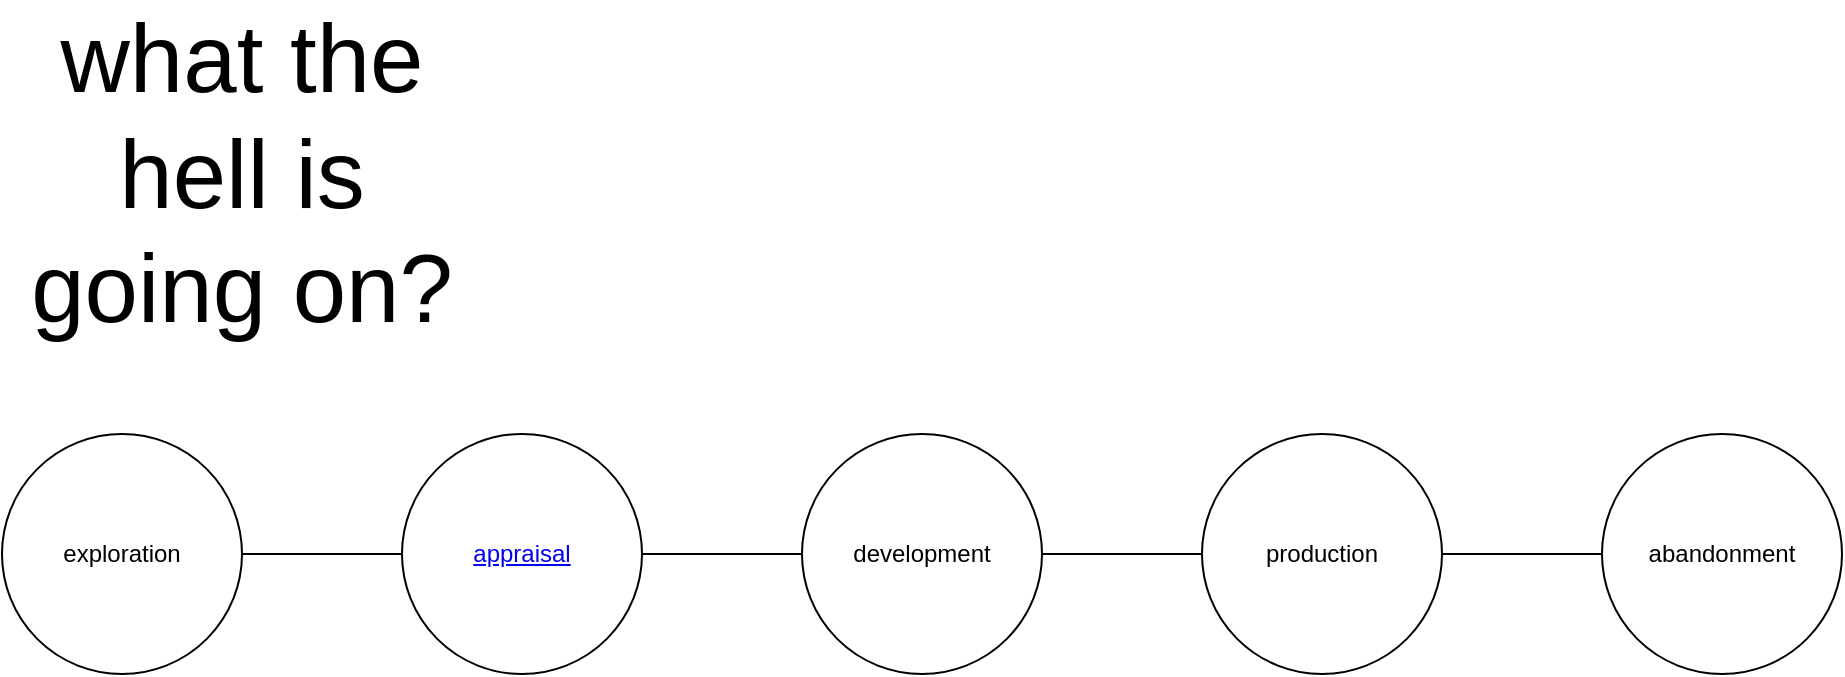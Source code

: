 <mxfile version="14.9.6" type="github" pages="4">
  <diagram id="Pvpobmbzh2nM3Fv29kAB" name="lifecycle">
    <mxGraphModel dx="1662" dy="457" grid="1" gridSize="10" guides="1" tooltips="1" connect="1" arrows="1" fold="1" page="1" pageScale="1" pageWidth="850" pageHeight="1100" math="0" shadow="0">
      <root>
        <mxCell id="0" />
        <mxCell id="1" parent="0" />
        <mxCell id="1_IHkE5HmCKYq4mj_cBk-1" value="" style="endArrow=none;html=1;" parent="1" edge="1">
          <mxGeometry width="50" height="50" relative="1" as="geometry">
            <mxPoint x="-400" y="520" as="sourcePoint" />
            <mxPoint x="480" y="520" as="targetPoint" />
          </mxGeometry>
        </mxCell>
        <mxCell id="1_IHkE5HmCKYq4mj_cBk-2" value="&lt;font data-font-src=&quot;https://fonts.googleapis.com/css?family=Reenie+Beanie&quot; style=&quot;font-size: 48px&quot; face=&quot;Helvetica&quot;&gt;what the hell is going on?&lt;/font&gt;" style="text;html=1;strokeColor=none;fillColor=none;align=center;verticalAlign=middle;whiteSpace=wrap;rounded=0;" parent="1" vertex="1">
          <mxGeometry x="-400" y="320" width="240" height="20" as="geometry" />
        </mxCell>
        <UserObject label="exploration" link="data:page/id,smIHWLjaHn_RYlz03nwy" id="1_IHkE5HmCKYq4mj_cBk-3">
          <mxCell style="ellipse;whiteSpace=wrap;html=1;aspect=fixed;" parent="1" vertex="1">
            <mxGeometry x="-400" y="460" width="120" height="120" as="geometry" />
          </mxCell>
        </UserObject>
        <mxCell id="Lmy2bgcgnNoxKCtMxb7l-1" value="&lt;a href=&quot;data:page/id,Qf79vvp_5yIbWEqe6FPg&quot;&gt;appraisal&lt;/a&gt;" style="ellipse;whiteSpace=wrap;html=1;aspect=fixed;" parent="1" vertex="1">
          <mxGeometry x="-200" y="460" width="120" height="120" as="geometry" />
        </mxCell>
        <mxCell id="Lmy2bgcgnNoxKCtMxb7l-2" value="&lt;div&gt;development&lt;/div&gt;" style="ellipse;whiteSpace=wrap;html=1;aspect=fixed;" parent="1" vertex="1">
          <mxGeometry y="460" width="120" height="120" as="geometry" />
        </mxCell>
        <mxCell id="Lmy2bgcgnNoxKCtMxb7l-3" value="production" style="ellipse;whiteSpace=wrap;html=1;aspect=fixed;" parent="1" vertex="1">
          <mxGeometry x="200" y="460" width="120" height="120" as="geometry" />
        </mxCell>
        <mxCell id="Lmy2bgcgnNoxKCtMxb7l-4" value="abandonment" style="ellipse;whiteSpace=wrap;html=1;aspect=fixed;" parent="1" vertex="1">
          <mxGeometry x="400" y="460" width="120" height="120" as="geometry" />
        </mxCell>
      </root>
    </mxGraphModel>
  </diagram>
  <diagram id="smIHWLjaHn_RYlz03nwy" name="exploration">
    <mxGraphModel dx="955" dy="538" grid="1" gridSize="10" guides="1" tooltips="1" connect="1" arrows="1" fold="1" page="1" pageScale="1" pageWidth="827" pageHeight="1169" math="0" shadow="0">
      <root>
        <mxCell id="zuzRcQpiHl5QbEve7gPu-0" />
        <mxCell id="zuzRcQpiHl5QbEve7gPu-1" parent="zuzRcQpiHl5QbEve7gPu-0" />
        <mxCell id="Pq3hefjz2cM60JK0ZfX_-0" value="&lt;font style=&quot;font-size: 48px&quot;&gt;let&#39;s explore the &quot;hell thing&quot;!&lt;br&gt;&lt;/font&gt;" style="text;html=1;strokeColor=none;fillColor=none;align=center;verticalAlign=middle;whiteSpace=wrap;rounded=0;" parent="zuzRcQpiHl5QbEve7gPu-1" vertex="1">
          <mxGeometry x="20" y="50" width="300" height="120" as="geometry" />
        </mxCell>
        <mxCell id="Pq3hefjz2cM60JK0ZfX_-15" style="edgeStyle=orthogonalEdgeStyle;rounded=0;orthogonalLoop=1;jettySize=auto;html=1;dashed=1;fillColor=#dae8fc;strokeColor=#6c8ebf;" parent="zuzRcQpiHl5QbEve7gPu-1" source="Pq3hefjz2cM60JK0ZfX_-2" edge="1">
          <mxGeometry relative="1" as="geometry">
            <mxPoint x="810" y="390" as="targetPoint" />
          </mxGeometry>
        </mxCell>
        <mxCell id="Pq3hefjz2cM60JK0ZfX_-2" value="exploration" style="ellipse;whiteSpace=wrap;html=1;aspect=fixed;fillColor=#f8cecc;strokeColor=#b85450;" parent="zuzRcQpiHl5QbEve7gPu-1" vertex="1">
          <mxGeometry x="110" y="320" width="140" height="140" as="geometry" />
        </mxCell>
        <mxCell id="Pq3hefjz2cM60JK0ZfX_-3" value="" style="curved=1;endArrow=classic;html=1;exitX=1;exitY=0.5;exitDx=0;exitDy=0;fillColor=#f8cecc;strokeColor=#b85450;" parent="zuzRcQpiHl5QbEve7gPu-1" source="Pq3hefjz2cM60JK0ZfX_-2" edge="1">
          <mxGeometry width="50" height="50" relative="1" as="geometry">
            <mxPoint x="210" y="420" as="sourcePoint" />
            <mxPoint x="380" y="290" as="targetPoint" />
            <Array as="points">
              <mxPoint x="270" y="330" />
              <mxPoint x="300" y="300" />
              <mxPoint x="340" y="290" />
            </Array>
          </mxGeometry>
        </mxCell>
        <mxCell id="Pq3hefjz2cM60JK0ZfX_-9" style="edgeStyle=orthogonalEdgeStyle;rounded=0;orthogonalLoop=1;jettySize=auto;html=1;exitX=0.5;exitY=0;exitDx=0;exitDy=0;fillColor=#f8cecc;strokeColor=#b85450;" parent="zuzRcQpiHl5QbEve7gPu-1" source="Pq3hefjz2cM60JK0ZfX_-5" edge="1">
          <mxGeometry relative="1" as="geometry">
            <mxPoint x="459.706" y="160" as="targetPoint" />
          </mxGeometry>
        </mxCell>
        <mxCell id="Pq3hefjz2cM60JK0ZfX_-5" value="discovers all &lt;strike&gt;shit things&lt;/strike&gt; i mean hydrocarbon sources using &lt;strike&gt;damn&lt;/strike&gt; seismic tools (or anything else). " style="ellipse;whiteSpace=wrap;html=1;aspect=fixed;fillColor=#f8cecc;strokeColor=#b85450;" parent="zuzRcQpiHl5QbEve7gPu-1" vertex="1">
          <mxGeometry x="380" y="200" width="160" height="160" as="geometry" />
        </mxCell>
        <mxCell id="Pq3hefjz2cM60JK0ZfX_-6" value="" style="curved=1;endArrow=classic;html=1;exitX=0.5;exitY=1;exitDx=0;exitDy=0;fillColor=#d5e8d4;strokeColor=#82b366;" parent="zuzRcQpiHl5QbEve7gPu-1" source="Pq3hefjz2cM60JK0ZfX_-2" edge="1">
          <mxGeometry width="50" height="50" relative="1" as="geometry">
            <mxPoint x="360" y="390" as="sourcePoint" />
            <mxPoint x="340" y="470" as="targetPoint" />
            <Array as="points">
              <mxPoint x="240" y="500" />
              <mxPoint x="290" y="410" />
            </Array>
          </mxGeometry>
        </mxCell>
        <mxCell id="Pq3hefjz2cM60JK0ZfX_-7" value="&lt;b&gt;some resource(s)&lt;/b&gt;:&lt;br&gt;&lt;a href=&quot;http://www.reportingoilandgas.org/the-exploration-and-production-life-cycle-of-oil-and-gas/&quot;&gt;http://www.reportingoilandgas.org/the-exploration-and-production-life-cycle-of-oil-and-gas/&lt;/a&gt;" style="text;html=1;strokeColor=none;fillColor=none;align=center;verticalAlign=middle;whiteSpace=wrap;rounded=0;" parent="zuzRcQpiHl5QbEve7gPu-1" vertex="1">
          <mxGeometry x="530" y="20" width="280" height="60" as="geometry" />
        </mxCell>
        <mxCell id="Pq3hefjz2cM60JK0ZfX_-10" value="&lt;ul&gt;&lt;li&gt;drilling&lt;/li&gt;&lt;li&gt;seismic&lt;/li&gt;&lt;/ul&gt;" style="text;html=1;strokeColor=#b85450;fillColor=#f8cecc;align=center;verticalAlign=middle;whiteSpace=wrap;rounded=0;" parent="zuzRcQpiHl5QbEve7gPu-1" vertex="1">
          <mxGeometry x="405" y="130" width="70" height="20" as="geometry" />
        </mxCell>
        <mxCell id="Pq3hefjz2cM60JK0ZfX_-11" value="collect tons of damn cores and fluid information to get:" style="ellipse;whiteSpace=wrap;html=1;aspect=fixed;fillColor=#d5e8d4;strokeColor=#82b366;" parent="zuzRcQpiHl5QbEve7gPu-1" vertex="1">
          <mxGeometry x="320" y="450" width="130" height="130" as="geometry" />
        </mxCell>
        <mxCell id="Pq3hefjz2cM60JK0ZfX_-12" value="" style="endArrow=classic;html=1;exitX=0.5;exitY=1;exitDx=0;exitDy=0;" parent="zuzRcQpiHl5QbEve7gPu-1" source="Pq3hefjz2cM60JK0ZfX_-11" edge="1">
          <mxGeometry width="50" height="50" relative="1" as="geometry">
            <mxPoint x="200" y="480" as="sourcePoint" />
            <mxPoint x="385" y="620" as="targetPoint" />
          </mxGeometry>
        </mxCell>
        <mxCell id="Pq3hefjz2cM60JK0ZfX_-13" value="&lt;ul&gt;&lt;li&gt;is hydrocarbon exists&lt;/li&gt;&lt;li&gt;how many&lt;/li&gt;&lt;li&gt;geography terrain&lt;/li&gt;&lt;li&gt;safety induction&lt;/li&gt;&lt;li&gt;depth area&lt;br&gt;&lt;/li&gt;&lt;/ul&gt;" style="text;whiteSpace=wrap;html=1;fillColor=#d5e8d4;strokeColor=#82b366;" parent="zuzRcQpiHl5QbEve7gPu-1" vertex="1">
          <mxGeometry x="340" y="610" width="180" height="100" as="geometry" />
        </mxCell>
        <mxCell id="Pq3hefjz2cM60JK0ZfX_-23" value="&lt;div&gt;if exploration success&lt;/div&gt;" style="rounded=0;whiteSpace=wrap;html=1;" parent="zuzRcQpiHl5QbEve7gPu-1" vertex="1">
          <mxGeometry x="540" y="365" width="110" height="50" as="geometry" />
        </mxCell>
        <mxCell id="Pq3hefjz2cM60JK0ZfX_-25" value="&lt;div&gt;appraisal&lt;/div&gt;&lt;div&gt;process&lt;br&gt;&lt;/div&gt;" style="text;html=1;strokeColor=none;fillColor=none;align=center;verticalAlign=middle;whiteSpace=wrap;rounded=0;portConstraintRotation=0;rotation=45;" parent="zuzRcQpiHl5QbEve7gPu-1" vertex="1">
          <mxGeometry x="740" y="380" width="40" height="20" as="geometry" />
        </mxCell>
        <mxCell id="Pq3hefjz2cM60JK0ZfX_-32" value="&lt;div align=&quot;left&quot;&gt;&lt;font style=&quot;font-size: 36px&quot;&gt;topics related&lt;/font&gt;&lt;/div&gt;&lt;div style=&quot;font-size: 20px&quot; align=&quot;left&quot;&gt;&lt;ul&gt;&lt;li&gt;petrophysics&lt;/li&gt;&lt;li&gt;well-log analysis&lt;/li&gt;&lt;li&gt;geophysics and geosciences&lt;br&gt;&lt;/li&gt;&lt;/ul&gt;&lt;/div&gt;" style="text;html=1;strokeColor=none;fillColor=none;align=left;verticalAlign=middle;whiteSpace=wrap;rounded=0;" parent="zuzRcQpiHl5QbEve7gPu-1" vertex="1">
          <mxGeometry x="10" y="1026" width="240" height="130" as="geometry" />
        </mxCell>
        <mxCell id="nFTvtgkI1hbA1KfN2xV2-0" value="me start here" style="shape=umlActor;verticalLabelPosition=bottom;verticalAlign=top;html=1;outlineConnect=0;" vertex="1" parent="zuzRcQpiHl5QbEve7gPu-1">
          <mxGeometry x="165" y="260" width="30" height="60" as="geometry" />
        </mxCell>
      </root>
    </mxGraphModel>
  </diagram>
  <diagram name="appraisal" id="Qf79vvp_5yIbWEqe6FPg">
    <mxGraphModel dx="812" dy="457" grid="1" gridSize="10" guides="1" tooltips="1" connect="1" arrows="1" fold="1" page="1" pageScale="1" pageWidth="827" pageHeight="1169" math="0" shadow="0">
      <root>
        <mxCell id="KQlcqz2PAuTx5XSDL1JW-0" />
        <mxCell id="KQlcqz2PAuTx5XSDL1JW-1" parent="KQlcqz2PAuTx5XSDL1JW-0" />
        <mxCell id="KQlcqz2PAuTx5XSDL1JW-2" value="&lt;font style=&quot;font-size: 48px&quot;&gt;have more data for make consider :v&lt;br&gt;&lt;/font&gt;" style="text;html=1;strokeColor=none;fillColor=none;align=center;verticalAlign=middle;whiteSpace=wrap;rounded=0;" parent="KQlcqz2PAuTx5XSDL1JW-1" vertex="1">
          <mxGeometry x="20" y="50" width="300" height="120" as="geometry" />
        </mxCell>
        <mxCell id="KQlcqz2PAuTx5XSDL1JW-3" style="edgeStyle=orthogonalEdgeStyle;rounded=0;orthogonalLoop=1;jettySize=auto;html=1;dashed=1;fillColor=#d5e8d4;strokeColor=#82b366;" parent="KQlcqz2PAuTx5XSDL1JW-1" source="KQlcqz2PAuTx5XSDL1JW-4" edge="1">
          <mxGeometry relative="1" as="geometry">
            <mxPoint x="810" y="390" as="targetPoint" />
          </mxGeometry>
        </mxCell>
        <mxCell id="KQlcqz2PAuTx5XSDL1JW-4" value="appraisal" style="ellipse;whiteSpace=wrap;html=1;aspect=fixed;fillColor=#dae8fc;strokeColor=#6c8ebf;" parent="KQlcqz2PAuTx5XSDL1JW-1" vertex="1">
          <mxGeometry x="110" y="320" width="140" height="140" as="geometry" />
        </mxCell>
        <mxCell id="KQlcqz2PAuTx5XSDL1JW-5" value="" style="curved=1;endArrow=classic;html=1;exitX=1;exitY=0.5;exitDx=0;exitDy=0;fillColor=#dae8fc;strokeColor=#6c8ebf;" parent="KQlcqz2PAuTx5XSDL1JW-1" source="KQlcqz2PAuTx5XSDL1JW-4" edge="1">
          <mxGeometry width="50" height="50" relative="1" as="geometry">
            <mxPoint x="210" y="420" as="sourcePoint" />
            <mxPoint x="380" y="290" as="targetPoint" />
            <Array as="points">
              <mxPoint x="270" y="330" />
              <mxPoint x="300" y="300" />
              <mxPoint x="340" y="290" />
            </Array>
          </mxGeometry>
        </mxCell>
        <mxCell id="KQlcqz2PAuTx5XSDL1JW-6" style="edgeStyle=orthogonalEdgeStyle;rounded=0;orthogonalLoop=1;jettySize=auto;html=1;exitX=0.5;exitY=0;exitDx=0;exitDy=0;fillColor=#f8cecc;strokeColor=#b85450;" parent="KQlcqz2PAuTx5XSDL1JW-1" source="KQlcqz2PAuTx5XSDL1JW-7" edge="1">
          <mxGeometry relative="1" as="geometry">
            <mxPoint x="459.706" y="160" as="targetPoint" />
          </mxGeometry>
        </mxCell>
        <mxCell id="KQlcqz2PAuTx5XSDL1JW-7" value="reduce uncertainty about the size of the oil or gas field and its properties" style="ellipse;whiteSpace=wrap;html=1;aspect=fixed;fillColor=#dae8fc;strokeColor=#6c8ebf;" parent="KQlcqz2PAuTx5XSDL1JW-1" vertex="1">
          <mxGeometry x="380" y="200" width="160" height="160" as="geometry" />
        </mxCell>
        <mxCell id="KQlcqz2PAuTx5XSDL1JW-8" value="" style="curved=1;endArrow=classic;html=1;exitX=0.5;exitY=1;exitDx=0;exitDy=0;fillColor=#d5e8d4;strokeColor=#82b366;" parent="KQlcqz2PAuTx5XSDL1JW-1" source="KQlcqz2PAuTx5XSDL1JW-4" edge="1">
          <mxGeometry width="50" height="50" relative="1" as="geometry">
            <mxPoint x="360" y="390" as="sourcePoint" />
            <mxPoint x="340" y="470" as="targetPoint" />
            <Array as="points">
              <mxPoint x="240" y="500" />
              <mxPoint x="290" y="410" />
            </Array>
          </mxGeometry>
        </mxCell>
        <mxCell id="KQlcqz2PAuTx5XSDL1JW-9" value="&lt;b&gt;some resource(s)&lt;/b&gt;:&lt;br&gt;&lt;a href=&quot;http://www.reportingoilandgas.org/the-exploration-and-production-life-cycle-of-oil-and-gas/&quot;&gt;http://www.reportingoilandgas.org/the-exploration-and-production-life-cycle-of-oil-and-gas/&lt;/a&gt;" style="text;html=1;strokeColor=none;fillColor=none;align=center;verticalAlign=middle;whiteSpace=wrap;rounded=0;" parent="KQlcqz2PAuTx5XSDL1JW-1" vertex="1">
          <mxGeometry x="530" y="20" width="280" height="60" as="geometry" />
        </mxCell>
        <mxCell id="KQlcqz2PAuTx5XSDL1JW-10" value="&lt;ul&gt;&lt;li&gt;drilling&lt;/li&gt;&lt;li&gt;seismic&lt;/li&gt;&lt;/ul&gt;" style="text;html=1;strokeColor=#6c8ebf;fillColor=#dae8fc;align=center;verticalAlign=middle;whiteSpace=wrap;rounded=0;" parent="KQlcqz2PAuTx5XSDL1JW-1" vertex="1">
          <mxGeometry x="407.5" y="110" width="105" height="50" as="geometry" />
        </mxCell>
        <mxCell id="KQlcqz2PAuTx5XSDL1JW-11" value="collect tons of damn core and fluid information (yeah, still...)" style="ellipse;whiteSpace=wrap;html=1;aspect=fixed;fillColor=#d5e8d4;strokeColor=#82b366;" parent="KQlcqz2PAuTx5XSDL1JW-1" vertex="1">
          <mxGeometry x="320" y="450" width="130" height="130" as="geometry" />
        </mxCell>
        <mxCell id="KQlcqz2PAuTx5XSDL1JW-12" value="" style="endArrow=classic;html=1;exitX=0.5;exitY=1;exitDx=0;exitDy=0;" parent="KQlcqz2PAuTx5XSDL1JW-1" source="KQlcqz2PAuTx5XSDL1JW-11" edge="1">
          <mxGeometry width="50" height="50" relative="1" as="geometry">
            <mxPoint x="200" y="480" as="sourcePoint" />
            <mxPoint x="385" y="620" as="targetPoint" />
          </mxGeometry>
        </mxCell>
        <mxCell id="KQlcqz2PAuTx5XSDL1JW-13" value="&lt;ul&gt;&lt;li&gt;is hydrocarbon exists&lt;/li&gt;&lt;li&gt;how many&lt;/li&gt;&lt;li&gt;geography terrain&lt;/li&gt;&lt;li&gt;safety induction&lt;/li&gt;&lt;li&gt;depth area&lt;br&gt;&lt;/li&gt;&lt;/ul&gt;" style="text;whiteSpace=wrap;html=1;fillColor=#d5e8d4;strokeColor=#82b366;" parent="KQlcqz2PAuTx5XSDL1JW-1" vertex="1">
          <mxGeometry x="340" y="610" width="180" height="100" as="geometry" />
        </mxCell>
        <mxCell id="KQlcqz2PAuTx5XSDL1JW-14" value="appraisal finished and success" style="rounded=0;whiteSpace=wrap;html=1;" parent="KQlcqz2PAuTx5XSDL1JW-1" vertex="1">
          <mxGeometry x="540" y="365" width="110" height="50" as="geometry" />
        </mxCell>
        <mxCell id="KQlcqz2PAuTx5XSDL1JW-15" value="development&lt;div&gt;process&lt;br&gt;&lt;/div&gt;" style="text;html=1;strokeColor=none;fillColor=none;align=center;verticalAlign=middle;whiteSpace=wrap;rounded=0;portConstraintRotation=0;rotation=45;" parent="KQlcqz2PAuTx5XSDL1JW-1" vertex="1">
          <mxGeometry x="740" y="380" width="40" height="20" as="geometry" />
        </mxCell>
        <mxCell id="KQlcqz2PAuTx5XSDL1JW-16" value="&lt;div align=&quot;left&quot;&gt;&lt;font style=&quot;font-size: 36px&quot;&gt;topics related&lt;/font&gt;&lt;/div&gt;&lt;div style=&quot;font-size: 20px&quot; align=&quot;left&quot;&gt;&lt;ul&gt;&lt;li&gt;petrophysics&lt;/li&gt;&lt;li&gt;well-log analysis&lt;/li&gt;&lt;li&gt;reservoir engineering&lt;br&gt;&lt;/li&gt;&lt;/ul&gt;&lt;/div&gt;" style="text;html=1;strokeColor=none;fillColor=none;align=left;verticalAlign=middle;whiteSpace=wrap;rounded=0;" parent="KQlcqz2PAuTx5XSDL1JW-1" vertex="1">
          <mxGeometry x="10" y="1026" width="240" height="130" as="geometry" />
        </mxCell>
        <mxCell id="KQlcqz2PAuTx5XSDL1JW-17" value="" style="endArrow=blockThin;dashed=1;html=1;strokeWidth=1;endFill=1;fillColor=#dae8fc;strokeColor=#6c8ebf;rounded=0;" parent="KQlcqz2PAuTx5XSDL1JW-1" edge="1">
          <mxGeometry width="50" height="50" relative="1" as="geometry">
            <mxPoint x="10" y="390" as="sourcePoint" />
            <mxPoint x="110" y="390" as="targetPoint" />
          </mxGeometry>
        </mxCell>
        <mxCell id="KQlcqz2PAuTx5XSDL1JW-23" value="" style="curved=1;endArrow=classic;html=1;dashed=1;strokeWidth=1;exitX=0;exitY=1;exitDx=0;exitDy=0;fillColor=#ffe6cc;strokeColor=#d79b00;" parent="KQlcqz2PAuTx5XSDL1JW-1" source="KQlcqz2PAuTx5XSDL1JW-4" edge="1">
          <mxGeometry width="50" height="50" relative="1" as="geometry">
            <mxPoint x="300" y="540" as="sourcePoint" />
            <mxPoint x="110" y="580" as="targetPoint" />
            <Array as="points">
              <mxPoint x="70" y="500" />
              <mxPoint x="140" y="510" />
            </Array>
          </mxGeometry>
        </mxCell>
        <mxCell id="KQlcqz2PAuTx5XSDL1JW-27" value="do more &lt;strike&gt;shits of&lt;/strike&gt; seismic surveys" style="ellipse;whiteSpace=wrap;html=1;aspect=fixed;fillColor=#ffe6cc;strokeColor=#d79b00;" parent="KQlcqz2PAuTx5XSDL1JW-1" vertex="1">
          <mxGeometry x="40" y="580" width="130" height="130" as="geometry" />
        </mxCell>
        <mxCell id="KQlcqz2PAuTx5XSDL1JW-28" value="" style="endArrow=classic;html=1;strokeWidth=1;fillColor=#ffe6cc;strokeColor=#d79b00;" parent="KQlcqz2PAuTx5XSDL1JW-1" edge="1">
          <mxGeometry width="50" height="50" relative="1" as="geometry">
            <mxPoint x="110" y="710" as="sourcePoint" />
            <mxPoint x="110" y="750" as="targetPoint" />
          </mxGeometry>
        </mxCell>
        <mxCell id="KQlcqz2PAuTx5XSDL1JW-29" value="- how much, how fast of fluid flow" style="text;html=1;strokeColor=#d79b00;fillColor=#ffe6cc;align=left;verticalAlign=middle;whiteSpace=wrap;rounded=0;" parent="KQlcqz2PAuTx5XSDL1JW-1" vertex="1">
          <mxGeometry x="40" y="760" width="220" height="20" as="geometry" />
        </mxCell>
      </root>
    </mxGraphModel>
  </diagram>
  <diagram name="development" id="Q00Oie9TK2gWPec9SLbd">
    <mxGraphModel dx="812" dy="457" grid="1" gridSize="10" guides="1" tooltips="1" connect="1" arrows="1" fold="1" page="1" pageScale="1" pageWidth="827" pageHeight="1169" math="0" shadow="0">
      <root>
        <mxCell id="qh9V94PyPpOeahFQK5wv-0" />
        <mxCell id="qh9V94PyPpOeahFQK5wv-1" parent="qh9V94PyPpOeahFQK5wv-0" />
        <mxCell id="qh9V94PyPpOeahFQK5wv-2" value="&lt;font style=&quot;font-size: 48px&quot;&gt;build our &quot;damn tower&quot;&lt;br&gt;&lt;/font&gt;&lt;span style=&quot;white-space: pre&quot;&gt; &lt;/span&gt;" style="text;html=1;strokeColor=none;fillColor=none;align=center;verticalAlign=middle;whiteSpace=wrap;rounded=0;" parent="qh9V94PyPpOeahFQK5wv-1" vertex="1">
          <mxGeometry x="20" y="50" width="300" height="120" as="geometry" />
        </mxCell>
        <mxCell id="qh9V94PyPpOeahFQK5wv-3" style="edgeStyle=orthogonalEdgeStyle;rounded=0;orthogonalLoop=1;jettySize=auto;html=1;dashed=1;fillColor=#d5e8d4;strokeColor=#82b366;" parent="qh9V94PyPpOeahFQK5wv-1" source="qh9V94PyPpOeahFQK5wv-4" edge="1">
          <mxGeometry relative="1" as="geometry">
            <mxPoint x="810" y="390" as="targetPoint" />
          </mxGeometry>
        </mxCell>
        <mxCell id="qh9V94PyPpOeahFQK5wv-4" value="development" style="ellipse;whiteSpace=wrap;html=1;aspect=fixed;fillColor=#dae8fc;strokeColor=#6c8ebf;" parent="qh9V94PyPpOeahFQK5wv-1" vertex="1">
          <mxGeometry x="430" y="270" width="140" height="140" as="geometry" />
        </mxCell>
        <mxCell id="qh9V94PyPpOeahFQK5wv-5" value="" style="curved=1;endArrow=classic;html=1;exitX=1;exitY=0.5;exitDx=0;exitDy=0;fillColor=#dae8fc;strokeColor=#6c8ebf;entryX=0;entryY=0.5;entryDx=0;entryDy=0;" parent="qh9V94PyPpOeahFQK5wv-1" source="qh9V94PyPpOeahFQK5wv-4" target="qh9V94PyPpOeahFQK5wv-7" edge="1">
          <mxGeometry width="50" height="50" relative="1" as="geometry">
            <mxPoint x="210" y="420" as="sourcePoint" />
            <mxPoint x="380" y="290" as="targetPoint" />
            <Array as="points">
              <mxPoint x="270" y="330" />
              <mxPoint x="300" y="300" />
              <mxPoint x="340" y="290" />
            </Array>
          </mxGeometry>
        </mxCell>
        <mxCell id="qh9V94PyPpOeahFQK5wv-6" style="edgeStyle=orthogonalEdgeStyle;rounded=0;orthogonalLoop=1;jettySize=auto;html=1;exitX=0.5;exitY=0;exitDx=0;exitDy=0;fillColor=#f8cecc;strokeColor=#b85450;" parent="qh9V94PyPpOeahFQK5wv-1" source="qh9V94PyPpOeahFQK5wv-7" edge="1">
          <mxGeometry relative="1" as="geometry">
            <mxPoint x="459.706" y="160" as="targetPoint" />
          </mxGeometry>
        </mxCell>
        <mxCell id="qh9V94PyPpOeahFQK5wv-7" value="reduce uncertainty about the size of the oil or gas field and its properties" style="ellipse;whiteSpace=wrap;html=1;aspect=fixed;fillColor=#dae8fc;strokeColor=#6c8ebf;" parent="qh9V94PyPpOeahFQK5wv-1" vertex="1">
          <mxGeometry x="590" y="130" width="160" height="160" as="geometry" />
        </mxCell>
        <mxCell id="qh9V94PyPpOeahFQK5wv-8" value="" style="curved=1;endArrow=classic;html=1;exitX=0.5;exitY=1;exitDx=0;exitDy=0;fillColor=#d5e8d4;strokeColor=#82b366;" parent="qh9V94PyPpOeahFQK5wv-1" source="qh9V94PyPpOeahFQK5wv-4" edge="1">
          <mxGeometry width="50" height="50" relative="1" as="geometry">
            <mxPoint x="360" y="390" as="sourcePoint" />
            <mxPoint x="340" y="470" as="targetPoint" />
            <Array as="points">
              <mxPoint x="240" y="500" />
              <mxPoint x="290" y="410" />
            </Array>
          </mxGeometry>
        </mxCell>
        <mxCell id="qh9V94PyPpOeahFQK5wv-9" value="&lt;b&gt;some resource(s)&lt;/b&gt;:&lt;br&gt;&lt;a href=&quot;http://www.reportingoilandgas.org/the-exploration-and-production-life-cycle-of-oil-and-gas/&quot;&gt;http://www.reportingoilandgas.org/the-exploration-and-production-life-cycle-of-oil-and-gas/&lt;/a&gt;" style="text;html=1;strokeColor=none;fillColor=none;align=center;verticalAlign=middle;whiteSpace=wrap;rounded=0;" parent="qh9V94PyPpOeahFQK5wv-1" vertex="1">
          <mxGeometry x="530" y="20" width="280" height="60" as="geometry" />
        </mxCell>
        <mxCell id="qh9V94PyPpOeahFQK5wv-10" value="&lt;ul&gt;&lt;li&gt;drilling&lt;/li&gt;&lt;li&gt;seismic&lt;/li&gt;&lt;/ul&gt;" style="text;html=1;strokeColor=#6c8ebf;fillColor=#dae8fc;align=center;verticalAlign=middle;whiteSpace=wrap;rounded=0;" parent="qh9V94PyPpOeahFQK5wv-1" vertex="1">
          <mxGeometry x="407.5" y="110" width="105" height="50" as="geometry" />
        </mxCell>
        <mxCell id="qh9V94PyPpOeahFQK5wv-11" value="collect tons of damn core and fluid information (yeah, still...)" style="ellipse;whiteSpace=wrap;html=1;aspect=fixed;fillColor=#d5e8d4;strokeColor=#82b366;" parent="qh9V94PyPpOeahFQK5wv-1" vertex="1">
          <mxGeometry x="320" y="450" width="130" height="130" as="geometry" />
        </mxCell>
        <mxCell id="qh9V94PyPpOeahFQK5wv-12" value="" style="endArrow=classic;html=1;exitX=0.5;exitY=1;exitDx=0;exitDy=0;" parent="qh9V94PyPpOeahFQK5wv-1" source="qh9V94PyPpOeahFQK5wv-11" edge="1">
          <mxGeometry width="50" height="50" relative="1" as="geometry">
            <mxPoint x="200" y="480" as="sourcePoint" />
            <mxPoint x="385" y="620" as="targetPoint" />
          </mxGeometry>
        </mxCell>
        <mxCell id="qh9V94PyPpOeahFQK5wv-13" value="&lt;ul&gt;&lt;li&gt;is hydrocarbon exists&lt;/li&gt;&lt;li&gt;how many&lt;/li&gt;&lt;li&gt;geography terrain&lt;/li&gt;&lt;li&gt;safety induction&lt;/li&gt;&lt;li&gt;depth area&lt;br&gt;&lt;/li&gt;&lt;/ul&gt;" style="text;whiteSpace=wrap;html=1;fillColor=#d5e8d4;strokeColor=#82b366;" parent="qh9V94PyPpOeahFQK5wv-1" vertex="1">
          <mxGeometry x="340" y="610" width="180" height="100" as="geometry" />
        </mxCell>
        <mxCell id="qh9V94PyPpOeahFQK5wv-14" value="appraisal finished and success" style="rounded=0;whiteSpace=wrap;html=1;" parent="qh9V94PyPpOeahFQK5wv-1" vertex="1">
          <mxGeometry x="540" y="365" width="110" height="50" as="geometry" />
        </mxCell>
        <mxCell id="qh9V94PyPpOeahFQK5wv-15" value="development&lt;div&gt;process&lt;br&gt;&lt;/div&gt;" style="text;html=1;strokeColor=none;fillColor=none;align=center;verticalAlign=middle;whiteSpace=wrap;rounded=0;portConstraintRotation=0;rotation=45;" parent="qh9V94PyPpOeahFQK5wv-1" vertex="1">
          <mxGeometry x="740" y="380" width="40" height="20" as="geometry" />
        </mxCell>
        <mxCell id="qh9V94PyPpOeahFQK5wv-16" value="&lt;div align=&quot;left&quot;&gt;&lt;font style=&quot;font-size: 36px&quot;&gt;topics related&lt;/font&gt;&lt;/div&gt;&lt;div style=&quot;font-size: 20px&quot; align=&quot;left&quot;&gt;&lt;ul&gt;&lt;li&gt;petrophysics&lt;/li&gt;&lt;li&gt;well-log analysis&lt;/li&gt;&lt;li&gt;reservoir engineering&lt;br&gt;&lt;/li&gt;&lt;/ul&gt;&lt;/div&gt;" style="text;html=1;strokeColor=none;fillColor=none;align=left;verticalAlign=middle;whiteSpace=wrap;rounded=0;" parent="qh9V94PyPpOeahFQK5wv-1" vertex="1">
          <mxGeometry x="10" y="1026" width="240" height="130" as="geometry" />
        </mxCell>
        <mxCell id="qh9V94PyPpOeahFQK5wv-17" value="" style="endArrow=blockThin;dashed=1;html=1;strokeWidth=1;endFill=1;fillColor=#dae8fc;strokeColor=#6c8ebf;rounded=0;" parent="qh9V94PyPpOeahFQK5wv-1" edge="1">
          <mxGeometry width="50" height="50" relative="1" as="geometry">
            <mxPoint x="10" y="390" as="sourcePoint" />
            <mxPoint x="110" y="390" as="targetPoint" />
          </mxGeometry>
        </mxCell>
        <mxCell id="qh9V94PyPpOeahFQK5wv-18" value="" style="curved=1;endArrow=classic;html=1;dashed=1;strokeWidth=1;exitX=0;exitY=1;exitDx=0;exitDy=0;fillColor=#ffe6cc;strokeColor=#d79b00;" parent="qh9V94PyPpOeahFQK5wv-1" source="qh9V94PyPpOeahFQK5wv-4" edge="1">
          <mxGeometry width="50" height="50" relative="1" as="geometry">
            <mxPoint x="300" y="540" as="sourcePoint" />
            <mxPoint x="110" y="580" as="targetPoint" />
            <Array as="points">
              <mxPoint x="70" y="500" />
              <mxPoint x="140" y="510" />
            </Array>
          </mxGeometry>
        </mxCell>
        <mxCell id="qh9V94PyPpOeahFQK5wv-19" value="do more &lt;strike&gt;shits of&lt;/strike&gt; seismic surveys" style="ellipse;whiteSpace=wrap;html=1;aspect=fixed;fillColor=#ffe6cc;strokeColor=#d79b00;" parent="qh9V94PyPpOeahFQK5wv-1" vertex="1">
          <mxGeometry x="40" y="580" width="130" height="130" as="geometry" />
        </mxCell>
        <mxCell id="qh9V94PyPpOeahFQK5wv-20" value="" style="endArrow=classic;html=1;strokeWidth=1;fillColor=#ffe6cc;strokeColor=#d79b00;" parent="qh9V94PyPpOeahFQK5wv-1" edge="1">
          <mxGeometry width="50" height="50" relative="1" as="geometry">
            <mxPoint x="110" y="710" as="sourcePoint" />
            <mxPoint x="110" y="750" as="targetPoint" />
          </mxGeometry>
        </mxCell>
        <mxCell id="qh9V94PyPpOeahFQK5wv-21" value="- how much, how fast of fluid flow" style="text;html=1;strokeColor=#d79b00;fillColor=#ffe6cc;align=left;verticalAlign=middle;whiteSpace=wrap;rounded=0;" parent="qh9V94PyPpOeahFQK5wv-1" vertex="1">
          <mxGeometry x="40" y="760" width="220" height="20" as="geometry" />
        </mxCell>
      </root>
    </mxGraphModel>
  </diagram>
</mxfile>
